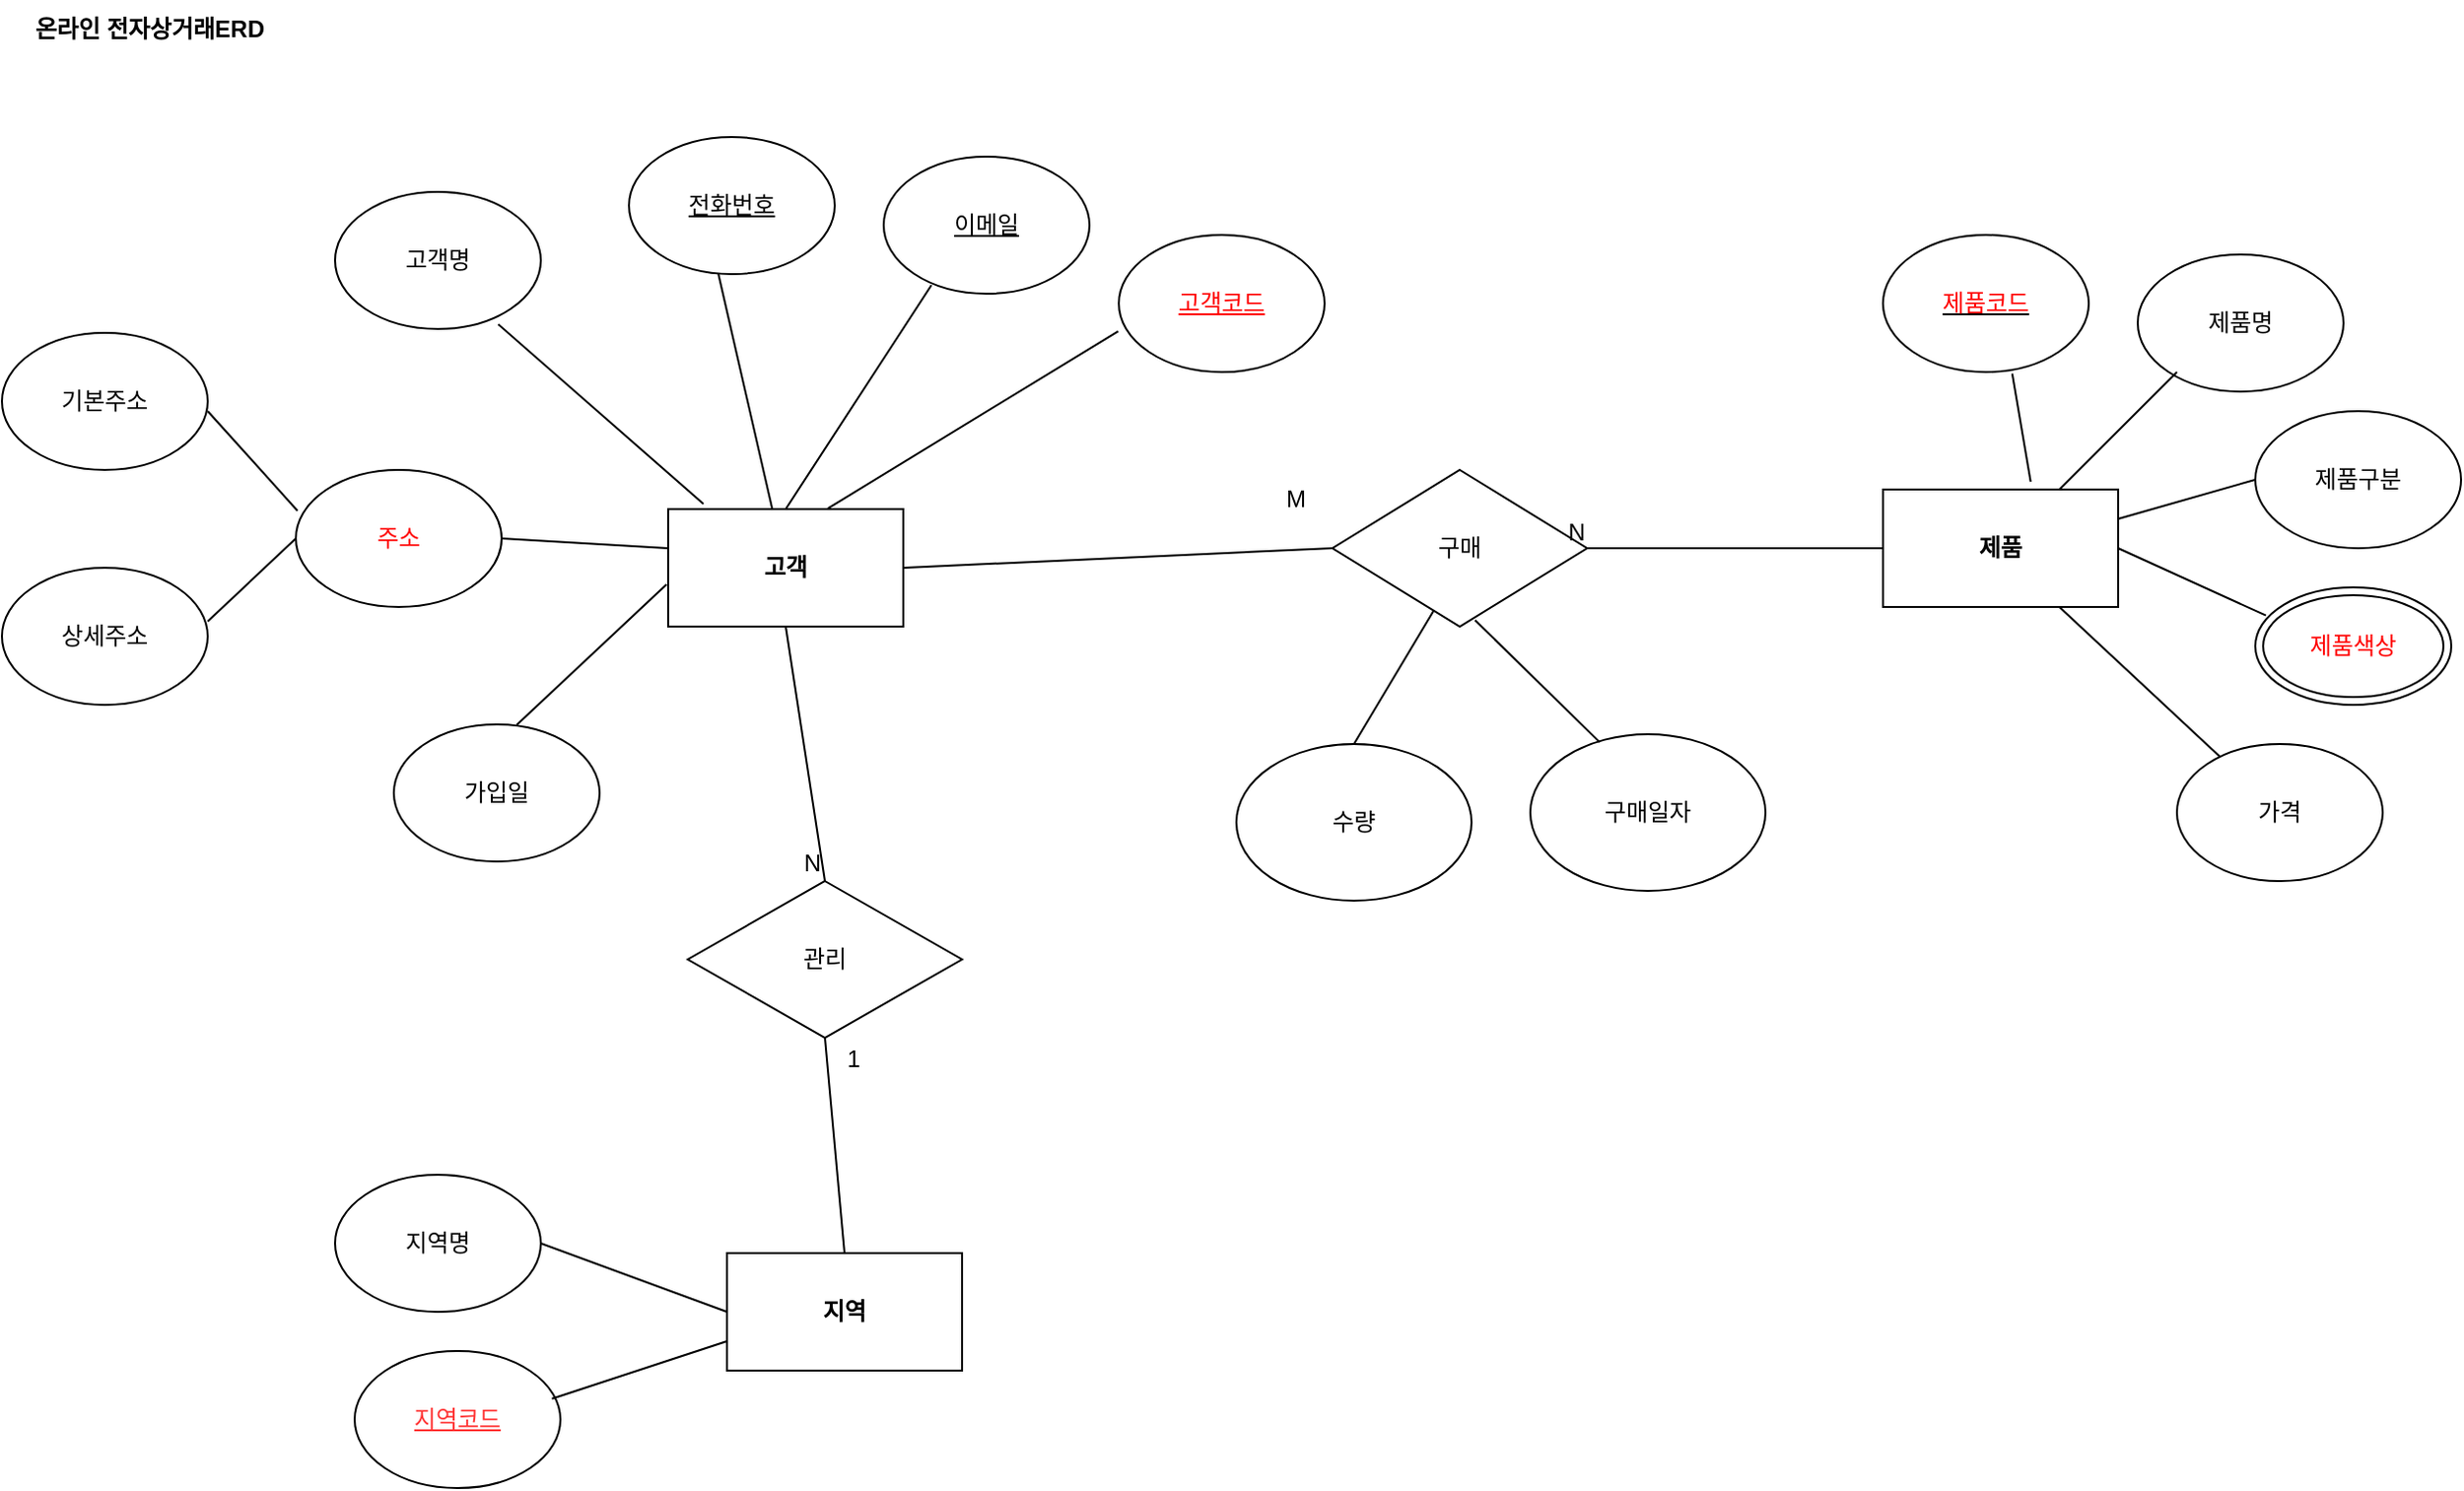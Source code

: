 <mxfile version="22.1.16" type="github">
  <diagram name="페이지-1" id="Gq8Mpnn2JN46EDsMWv6A">
    <mxGraphModel dx="1687" dy="918" grid="1" gridSize="10" guides="1" tooltips="1" connect="1" arrows="1" fold="1" page="1" pageScale="1" pageWidth="1390" pageHeight="980" math="0" shadow="0">
      <root>
        <mxCell id="0" />
        <mxCell id="1" parent="0" />
        <mxCell id="vowOgIwN2U-q6foPGj1b-1" value="&lt;b&gt;고객&lt;/b&gt;" style="rounded=0;whiteSpace=wrap;html=1;" vertex="1" parent="1">
          <mxGeometry x="380" y="390" width="120" height="60" as="geometry" />
        </mxCell>
        <mxCell id="vowOgIwN2U-q6foPGj1b-2" value="&lt;font color=&quot;#ff0000&quot;&gt;&lt;u&gt;고객코드&lt;/u&gt;&lt;/font&gt;" style="ellipse;whiteSpace=wrap;html=1;" vertex="1" parent="1">
          <mxGeometry x="610" y="250" width="105" height="70" as="geometry" />
        </mxCell>
        <mxCell id="vowOgIwN2U-q6foPGj1b-4" value="&lt;u&gt;전화번호&lt;/u&gt;" style="ellipse;whiteSpace=wrap;html=1;" vertex="1" parent="1">
          <mxGeometry x="360" y="200" width="105" height="70" as="geometry" />
        </mxCell>
        <mxCell id="vowOgIwN2U-q6foPGj1b-5" value="고객명" style="ellipse;whiteSpace=wrap;html=1;" vertex="1" parent="1">
          <mxGeometry x="210" y="228" width="105" height="70" as="geometry" />
        </mxCell>
        <mxCell id="vowOgIwN2U-q6foPGj1b-6" value="&lt;u&gt;이메일&lt;/u&gt;" style="ellipse;whiteSpace=wrap;html=1;" vertex="1" parent="1">
          <mxGeometry x="490" y="210" width="105" height="70" as="geometry" />
        </mxCell>
        <mxCell id="vowOgIwN2U-q6foPGj1b-9" value="가입일" style="ellipse;whiteSpace=wrap;html=1;" vertex="1" parent="1">
          <mxGeometry x="240" y="500" width="105" height="70" as="geometry" />
        </mxCell>
        <mxCell id="vowOgIwN2U-q6foPGj1b-10" value="&lt;font color=&quot;#ff0000&quot;&gt;주소&lt;/font&gt;" style="ellipse;whiteSpace=wrap;html=1;" vertex="1" parent="1">
          <mxGeometry x="190" y="370" width="105" height="70" as="geometry" />
        </mxCell>
        <mxCell id="vowOgIwN2U-q6foPGj1b-11" value="기본주소" style="ellipse;whiteSpace=wrap;html=1;" vertex="1" parent="1">
          <mxGeometry x="40" y="300" width="105" height="70" as="geometry" />
        </mxCell>
        <mxCell id="vowOgIwN2U-q6foPGj1b-12" value="상세주소" style="ellipse;whiteSpace=wrap;html=1;" vertex="1" parent="1">
          <mxGeometry x="40" y="420" width="105" height="70" as="geometry" />
        </mxCell>
        <mxCell id="vowOgIwN2U-q6foPGj1b-13" value="&lt;b&gt;제품&lt;/b&gt;" style="rounded=0;whiteSpace=wrap;html=1;" vertex="1" parent="1">
          <mxGeometry x="1000" y="380" width="120" height="60" as="geometry" />
        </mxCell>
        <mxCell id="vowOgIwN2U-q6foPGj1b-14" value="제품명" style="ellipse;whiteSpace=wrap;html=1;" vertex="1" parent="1">
          <mxGeometry x="1130" y="260" width="105" height="70" as="geometry" />
        </mxCell>
        <mxCell id="vowOgIwN2U-q6foPGj1b-15" value="&lt;u&gt;&lt;font color=&quot;#ff0000&quot;&gt;제품코드&lt;/font&gt;&lt;/u&gt;" style="ellipse;whiteSpace=wrap;html=1;" vertex="1" parent="1">
          <mxGeometry x="1000" y="250" width="105" height="70" as="geometry" />
        </mxCell>
        <mxCell id="vowOgIwN2U-q6foPGj1b-16" value="제품구분" style="ellipse;whiteSpace=wrap;html=1;" vertex="1" parent="1">
          <mxGeometry x="1190" y="340" width="105" height="70" as="geometry" />
        </mxCell>
        <mxCell id="vowOgIwN2U-q6foPGj1b-18" value="가격" style="ellipse;whiteSpace=wrap;html=1;" vertex="1" parent="1">
          <mxGeometry x="1150" y="510" width="105" height="70" as="geometry" />
        </mxCell>
        <mxCell id="vowOgIwN2U-q6foPGj1b-20" value="&lt;b&gt;지역&lt;/b&gt;" style="rounded=0;whiteSpace=wrap;html=1;" vertex="1" parent="1">
          <mxGeometry x="410" y="770" width="120" height="60" as="geometry" />
        </mxCell>
        <mxCell id="vowOgIwN2U-q6foPGj1b-21" value="지역명" style="ellipse;whiteSpace=wrap;html=1;" vertex="1" parent="1">
          <mxGeometry x="210" y="730" width="105" height="70" as="geometry" />
        </mxCell>
        <mxCell id="vowOgIwN2U-q6foPGj1b-22" value="&lt;font color=&quot;#ff3333&quot;&gt;&lt;u&gt;지역코드&lt;/u&gt;&lt;/font&gt;" style="ellipse;whiteSpace=wrap;html=1;" vertex="1" parent="1">
          <mxGeometry x="220" y="820" width="105" height="70" as="geometry" />
        </mxCell>
        <mxCell id="vowOgIwN2U-q6foPGj1b-24" value="" style="endArrow=none;html=1;rounded=0;exitX=0.5;exitY=0;exitDx=0;exitDy=0;entryX=0.232;entryY=0.937;entryDx=0;entryDy=0;entryPerimeter=0;" edge="1" parent="1" source="vowOgIwN2U-q6foPGj1b-1" target="vowOgIwN2U-q6foPGj1b-6">
          <mxGeometry width="50" height="50" relative="1" as="geometry">
            <mxPoint x="539.58" y="396.16" as="sourcePoint" />
            <mxPoint x="520" y="300" as="targetPoint" />
          </mxGeometry>
        </mxCell>
        <mxCell id="vowOgIwN2U-q6foPGj1b-25" value="" style="endArrow=none;html=1;rounded=0;entryX=0.5;entryY=1;entryDx=0;entryDy=0;" edge="1" parent="1" source="vowOgIwN2U-q6foPGj1b-1">
          <mxGeometry width="50" height="50" relative="1" as="geometry">
            <mxPoint x="419.35" y="385.02" as="sourcePoint" />
            <mxPoint x="405.65" y="270" as="targetPoint" />
          </mxGeometry>
        </mxCell>
        <mxCell id="vowOgIwN2U-q6foPGj1b-26" value="" style="endArrow=none;html=1;rounded=0;entryX=0.793;entryY=0.966;entryDx=0;entryDy=0;entryPerimeter=0;exitX=0.15;exitY=-0.044;exitDx=0;exitDy=0;exitPerimeter=0;" edge="1" parent="1" source="vowOgIwN2U-q6foPGj1b-1" target="vowOgIwN2U-q6foPGj1b-5">
          <mxGeometry width="50" height="50" relative="1" as="geometry">
            <mxPoint x="337.35" y="418" as="sourcePoint" />
            <mxPoint x="310" y="298" as="targetPoint" />
          </mxGeometry>
        </mxCell>
        <mxCell id="vowOgIwN2U-q6foPGj1b-27" value="" style="endArrow=none;html=1;rounded=0;exitX=0.679;exitY=-0.005;exitDx=0;exitDy=0;exitPerimeter=0;entryX=-0.003;entryY=0.702;entryDx=0;entryDy=0;entryPerimeter=0;" edge="1" parent="1" source="vowOgIwN2U-q6foPGj1b-1" target="vowOgIwN2U-q6foPGj1b-2">
          <mxGeometry width="50" height="50" relative="1" as="geometry">
            <mxPoint x="471.98" y="390.0" as="sourcePoint" />
            <mxPoint x="613.016" y="310.353" as="targetPoint" />
          </mxGeometry>
        </mxCell>
        <mxCell id="vowOgIwN2U-q6foPGj1b-34" value="" style="endArrow=none;html=1;rounded=0;exitX=1;exitY=0.5;exitDx=0;exitDy=0;" edge="1" parent="1" source="vowOgIwN2U-q6foPGj1b-10">
          <mxGeometry width="50" height="50" relative="1" as="geometry">
            <mxPoint x="330" y="460" as="sourcePoint" />
            <mxPoint x="380" y="410" as="targetPoint" />
          </mxGeometry>
        </mxCell>
        <mxCell id="vowOgIwN2U-q6foPGj1b-36" value="" style="endArrow=none;html=1;rounded=0;entryX=-0.007;entryY=0.642;entryDx=0;entryDy=0;entryPerimeter=0;exitX=0.597;exitY=0.004;exitDx=0;exitDy=0;exitPerimeter=0;" edge="1" parent="1" source="vowOgIwN2U-q6foPGj1b-9" target="vowOgIwN2U-q6foPGj1b-1">
          <mxGeometry width="50" height="50" relative="1" as="geometry">
            <mxPoint x="315" y="490" as="sourcePoint" />
            <mxPoint x="365" y="440" as="targetPoint" />
          </mxGeometry>
        </mxCell>
        <mxCell id="vowOgIwN2U-q6foPGj1b-37" value="" style="endArrow=none;html=1;rounded=0;entryX=0.008;entryY=0.298;entryDx=0;entryDy=0;entryPerimeter=0;" edge="1" parent="1" target="vowOgIwN2U-q6foPGj1b-10">
          <mxGeometry width="50" height="50" relative="1" as="geometry">
            <mxPoint x="145" y="340" as="sourcePoint" />
            <mxPoint x="195" y="290" as="targetPoint" />
          </mxGeometry>
        </mxCell>
        <mxCell id="vowOgIwN2U-q6foPGj1b-38" value="" style="endArrow=none;html=1;rounded=0;entryX=0;entryY=0.5;entryDx=0;entryDy=0;exitX=1;exitY=0.391;exitDx=0;exitDy=0;exitPerimeter=0;" edge="1" parent="1" source="vowOgIwN2U-q6foPGj1b-12" target="vowOgIwN2U-q6foPGj1b-10">
          <mxGeometry width="50" height="50" relative="1" as="geometry">
            <mxPoint x="145" y="429.57" as="sourcePoint" />
            <mxPoint x="191" y="480.57" as="targetPoint" />
          </mxGeometry>
        </mxCell>
        <mxCell id="vowOgIwN2U-q6foPGj1b-42" value="" style="endArrow=none;html=1;rounded=0;exitX=0.75;exitY=0;exitDx=0;exitDy=0;" edge="1" parent="1" source="vowOgIwN2U-q6foPGj1b-13">
          <mxGeometry width="50" height="50" relative="1" as="geometry">
            <mxPoint x="1100" y="370" as="sourcePoint" />
            <mxPoint x="1150" y="320" as="targetPoint" />
          </mxGeometry>
        </mxCell>
        <mxCell id="vowOgIwN2U-q6foPGj1b-43" value="" style="endArrow=none;html=1;rounded=0;entryX=0.628;entryY=1.012;entryDx=0;entryDy=0;entryPerimeter=0;exitX=0.628;exitY=-0.065;exitDx=0;exitDy=0;exitPerimeter=0;" edge="1" parent="1" source="vowOgIwN2U-q6foPGj1b-13" target="vowOgIwN2U-q6foPGj1b-15">
          <mxGeometry width="50" height="50" relative="1" as="geometry">
            <mxPoint x="1027.5" y="380" as="sourcePoint" />
            <mxPoint x="1077.5" y="330" as="targetPoint" />
          </mxGeometry>
        </mxCell>
        <mxCell id="vowOgIwN2U-q6foPGj1b-48" value="" style="endArrow=none;html=1;rounded=0;exitX=1;exitY=0.5;exitDx=0;exitDy=0;entryX=0;entryY=0.5;entryDx=0;entryDy=0;" edge="1" parent="1" source="vowOgIwN2U-q6foPGj1b-21" target="vowOgIwN2U-q6foPGj1b-20">
          <mxGeometry width="50" height="50" relative="1" as="geometry">
            <mxPoint x="320" y="760" as="sourcePoint" />
            <mxPoint x="380" y="720" as="targetPoint" />
          </mxGeometry>
        </mxCell>
        <mxCell id="vowOgIwN2U-q6foPGj1b-50" value="" style="endArrow=none;html=1;rounded=0;exitX=0.959;exitY=0.348;exitDx=0;exitDy=0;exitPerimeter=0;entryX=0;entryY=0.75;entryDx=0;entryDy=0;" edge="1" parent="1" source="vowOgIwN2U-q6foPGj1b-22" target="vowOgIwN2U-q6foPGj1b-20">
          <mxGeometry width="50" height="50" relative="1" as="geometry">
            <mxPoint x="320" y="860" as="sourcePoint" />
            <mxPoint x="370" y="810" as="targetPoint" />
          </mxGeometry>
        </mxCell>
        <mxCell id="vowOgIwN2U-q6foPGj1b-52" value="" style="endArrow=none;html=1;rounded=0;exitX=1;exitY=0.25;exitDx=0;exitDy=0;entryX=0;entryY=0.5;entryDx=0;entryDy=0;" edge="1" parent="1" source="vowOgIwN2U-q6foPGj1b-13" target="vowOgIwN2U-q6foPGj1b-16">
          <mxGeometry width="50" height="50" relative="1" as="geometry">
            <mxPoint x="1130" y="420" as="sourcePoint" />
            <mxPoint x="1180" y="370" as="targetPoint" />
          </mxGeometry>
        </mxCell>
        <mxCell id="vowOgIwN2U-q6foPGj1b-53" value="" style="endArrow=none;html=1;rounded=0;exitX=1;exitY=0.5;exitDx=0;exitDy=0;entryX=0.054;entryY=0.239;entryDx=0;entryDy=0;entryPerimeter=0;" edge="1" parent="1" source="vowOgIwN2U-q6foPGj1b-13" target="vowOgIwN2U-q6foPGj1b-57">
          <mxGeometry width="50" height="50" relative="1" as="geometry">
            <mxPoint x="1130" y="460" as="sourcePoint" />
            <mxPoint x="1190" y="450.02" as="targetPoint" />
          </mxGeometry>
        </mxCell>
        <mxCell id="vowOgIwN2U-q6foPGj1b-55" value="" style="endArrow=none;html=1;rounded=0;entryX=0.75;entryY=1;entryDx=0;entryDy=0;" edge="1" parent="1" source="vowOgIwN2U-q6foPGj1b-18" target="vowOgIwN2U-q6foPGj1b-13">
          <mxGeometry width="50" height="50" relative="1" as="geometry">
            <mxPoint x="1100" y="510" as="sourcePoint" />
            <mxPoint x="1150" y="460" as="targetPoint" />
          </mxGeometry>
        </mxCell>
        <mxCell id="vowOgIwN2U-q6foPGj1b-57" value="&lt;font color=&quot;#ff0000&quot;&gt;제품색상&lt;/font&gt;" style="ellipse;shape=doubleEllipse;whiteSpace=wrap;html=1;" vertex="1" parent="1">
          <mxGeometry x="1190" y="430" width="100" height="60" as="geometry" />
        </mxCell>
        <mxCell id="vowOgIwN2U-q6foPGj1b-58" value="관리" style="rhombus;whiteSpace=wrap;html=1;" vertex="1" parent="1">
          <mxGeometry x="390" y="580" width="140" height="80" as="geometry" />
        </mxCell>
        <mxCell id="vowOgIwN2U-q6foPGj1b-59" value="" style="endArrow=none;html=1;rounded=0;exitX=0.5;exitY=1;exitDx=0;exitDy=0;entryX=0.5;entryY=0;entryDx=0;entryDy=0;" edge="1" parent="1" source="vowOgIwN2U-q6foPGj1b-1" target="vowOgIwN2U-q6foPGj1b-58">
          <mxGeometry relative="1" as="geometry">
            <mxPoint x="435" y="500" as="sourcePoint" />
            <mxPoint x="595" y="500" as="targetPoint" />
          </mxGeometry>
        </mxCell>
        <mxCell id="vowOgIwN2U-q6foPGj1b-60" value="N" style="resizable=0;html=1;whiteSpace=wrap;align=right;verticalAlign=bottom;" connectable="0" vertex="1" parent="vowOgIwN2U-q6foPGj1b-59">
          <mxGeometry x="1" relative="1" as="geometry" />
        </mxCell>
        <mxCell id="vowOgIwN2U-q6foPGj1b-61" value="" style="endArrow=none;html=1;rounded=0;entryX=0.5;entryY=1;entryDx=0;entryDy=0;exitX=0.5;exitY=0;exitDx=0;exitDy=0;" edge="1" parent="1" source="vowOgIwN2U-q6foPGj1b-20" target="vowOgIwN2U-q6foPGj1b-58">
          <mxGeometry relative="1" as="geometry">
            <mxPoint x="390" y="720" as="sourcePoint" />
            <mxPoint x="550" y="720" as="targetPoint" />
          </mxGeometry>
        </mxCell>
        <mxCell id="vowOgIwN2U-q6foPGj1b-62" value="1" style="resizable=0;html=1;whiteSpace=wrap;align=right;verticalAlign=bottom;" connectable="0" vertex="1" parent="vowOgIwN2U-q6foPGj1b-61">
          <mxGeometry x="1" relative="1" as="geometry">
            <mxPoint x="20" y="20" as="offset" />
          </mxGeometry>
        </mxCell>
        <mxCell id="vowOgIwN2U-q6foPGj1b-63" value="구매" style="rhombus;whiteSpace=wrap;html=1;" vertex="1" parent="1">
          <mxGeometry x="719" y="370" width="130" height="80" as="geometry" />
        </mxCell>
        <mxCell id="vowOgIwN2U-q6foPGj1b-64" value="" style="endArrow=none;html=1;rounded=0;exitX=0;exitY=0.5;exitDx=0;exitDy=0;entryX=1;entryY=0.5;entryDx=0;entryDy=0;" edge="1" parent="1" source="vowOgIwN2U-q6foPGj1b-13" target="vowOgIwN2U-q6foPGj1b-63">
          <mxGeometry relative="1" as="geometry">
            <mxPoint x="990" y="410" as="sourcePoint" />
            <mxPoint x="850" y="409" as="targetPoint" />
          </mxGeometry>
        </mxCell>
        <mxCell id="vowOgIwN2U-q6foPGj1b-65" value="N" style="resizable=0;html=1;whiteSpace=wrap;align=right;verticalAlign=bottom;" connectable="0" vertex="1" parent="vowOgIwN2U-q6foPGj1b-64">
          <mxGeometry x="1" relative="1" as="geometry" />
        </mxCell>
        <mxCell id="vowOgIwN2U-q6foPGj1b-66" value="" style="endArrow=none;html=1;rounded=0;exitX=1;exitY=0.5;exitDx=0;exitDy=0;entryX=0;entryY=0.5;entryDx=0;entryDy=0;" edge="1" parent="1" source="vowOgIwN2U-q6foPGj1b-1" target="vowOgIwN2U-q6foPGj1b-63">
          <mxGeometry relative="1" as="geometry">
            <mxPoint x="510" y="430" as="sourcePoint" />
            <mxPoint x="670" y="430" as="targetPoint" />
          </mxGeometry>
        </mxCell>
        <mxCell id="vowOgIwN2U-q6foPGj1b-67" value="M" style="text;html=1;align=center;verticalAlign=middle;resizable=0;points=[];autosize=1;strokeColor=none;fillColor=none;" vertex="1" parent="1">
          <mxGeometry x="685" y="370" width="30" height="30" as="geometry" />
        </mxCell>
        <mxCell id="vowOgIwN2U-q6foPGj1b-68" value="수량" style="ellipse;whiteSpace=wrap;html=1;" vertex="1" parent="1">
          <mxGeometry x="670" y="510" width="120" height="80" as="geometry" />
        </mxCell>
        <mxCell id="vowOgIwN2U-q6foPGj1b-69" value="구매일자" style="ellipse;whiteSpace=wrap;html=1;" vertex="1" parent="1">
          <mxGeometry x="820" y="505" width="120" height="80" as="geometry" />
        </mxCell>
        <mxCell id="vowOgIwN2U-q6foPGj1b-71" value="" style="endArrow=none;html=1;rounded=0;entryX=0.397;entryY=0.9;entryDx=0;entryDy=0;entryPerimeter=0;exitX=0.5;exitY=0;exitDx=0;exitDy=0;" edge="1" parent="1" source="vowOgIwN2U-q6foPGj1b-68" target="vowOgIwN2U-q6foPGj1b-63">
          <mxGeometry width="50" height="50" relative="1" as="geometry">
            <mxPoint x="685" y="485" as="sourcePoint" />
            <mxPoint x="735" y="435" as="targetPoint" />
          </mxGeometry>
        </mxCell>
        <mxCell id="vowOgIwN2U-q6foPGj1b-72" value="" style="endArrow=none;html=1;rounded=0;exitX=0.295;exitY=0.051;exitDx=0;exitDy=0;exitPerimeter=0;entryX=0.56;entryY=0.959;entryDx=0;entryDy=0;entryPerimeter=0;" edge="1" parent="1" source="vowOgIwN2U-q6foPGj1b-69" target="vowOgIwN2U-q6foPGj1b-63">
          <mxGeometry width="50" height="50" relative="1" as="geometry">
            <mxPoint x="800" y="508" as="sourcePoint" />
            <mxPoint x="800" y="460" as="targetPoint" />
          </mxGeometry>
        </mxCell>
        <mxCell id="vowOgIwN2U-q6foPGj1b-73" value="&lt;b&gt;온라인 전자상거래ERD&lt;/b&gt;" style="text;html=1;align=center;verticalAlign=middle;resizable=0;points=[];autosize=1;strokeColor=none;fillColor=none;" vertex="1" parent="1">
          <mxGeometry x="40" y="130" width="150" height="30" as="geometry" />
        </mxCell>
      </root>
    </mxGraphModel>
  </diagram>
</mxfile>
